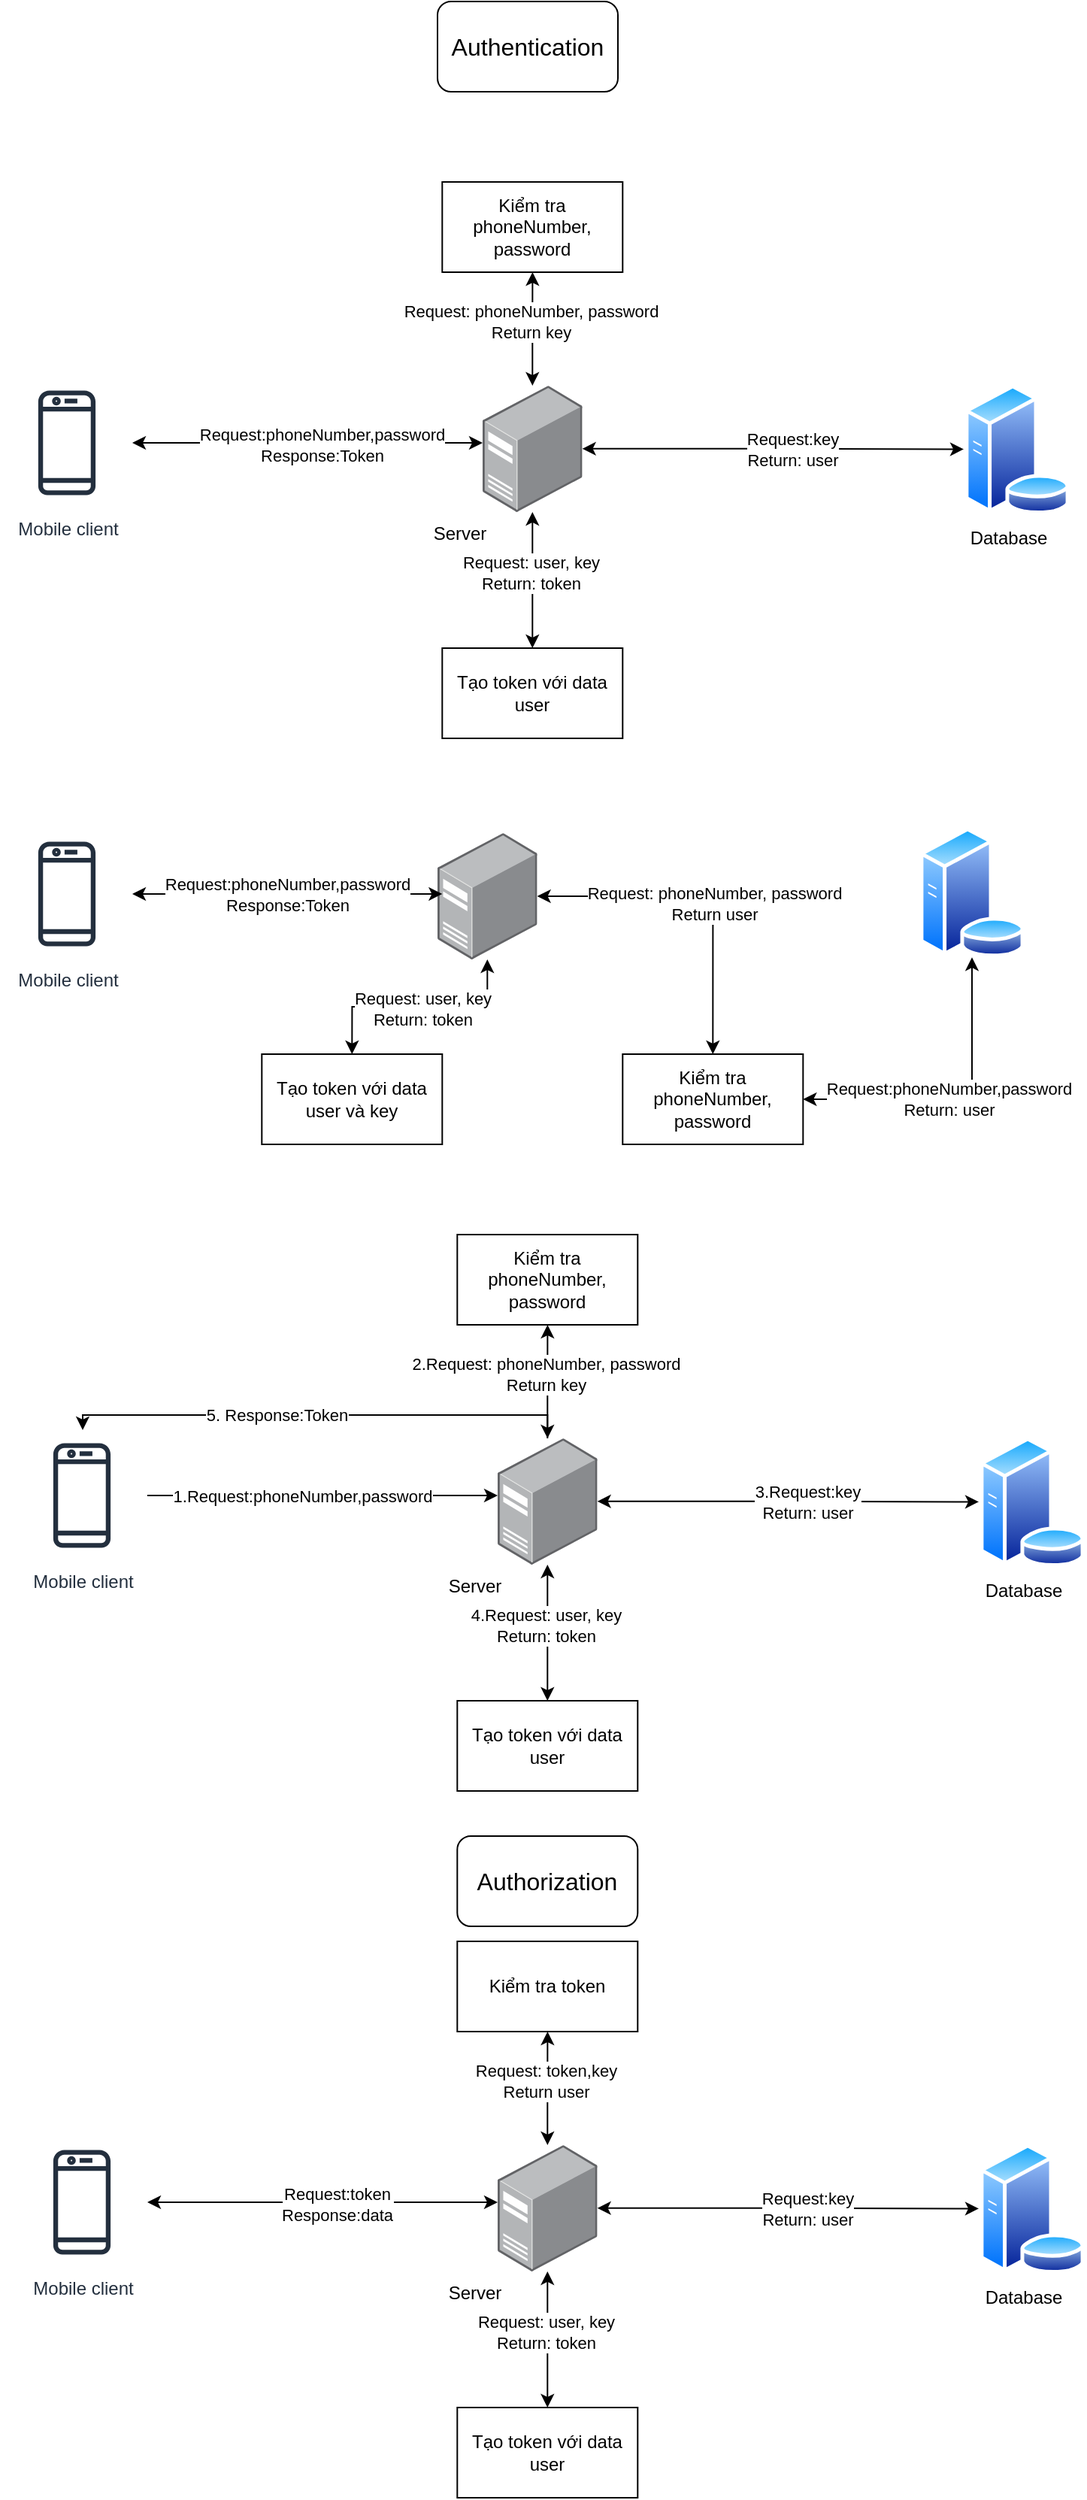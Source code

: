 <mxfile version="22.0.8" type="github">
  <diagram name="Page-1" id="wFv23azrO5TmY8dKMRDV">
    <mxGraphModel dx="880" dy="1278" grid="1" gridSize="10" guides="1" tooltips="1" connect="1" arrows="1" fold="1" page="0" pageScale="1" pageWidth="850" pageHeight="1100" math="0" shadow="0">
      <root>
        <mxCell id="0" />
        <mxCell id="1" parent="0" />
        <mxCell id="Zo6Wz0A7gYt2dgUF0l2a-8" style="edgeStyle=orthogonalEdgeStyle;rounded=0;orthogonalLoop=1;jettySize=auto;html=1;startArrow=classic;startFill=1;" edge="1" parent="1" source="Zo6Wz0A7gYt2dgUF0l2a-1" target="Zo6Wz0A7gYt2dgUF0l2a-3">
          <mxGeometry relative="1" as="geometry">
            <Array as="points">
              <mxPoint x="360" y="-406" />
              <mxPoint x="360" y="-406" />
            </Array>
          </mxGeometry>
        </mxCell>
        <mxCell id="Zo6Wz0A7gYt2dgUF0l2a-9" value="Request:phoneNumber,password&lt;br&gt;Response:Token" style="edgeLabel;html=1;align=center;verticalAlign=middle;resizable=0;points=[];" vertex="1" connectable="0" parent="Zo6Wz0A7gYt2dgUF0l2a-8">
          <mxGeometry x="0.08" relative="1" as="geometry">
            <mxPoint y="1" as="offset" />
          </mxGeometry>
        </mxCell>
        <mxCell id="Zo6Wz0A7gYt2dgUF0l2a-1" value="Mobile client" style="sketch=0;outlineConnect=0;fontColor=#232F3E;gradientColor=none;strokeColor=#232F3E;fillColor=#ffffff;dashed=0;verticalLabelPosition=bottom;verticalAlign=top;align=center;html=1;fontSize=12;fontStyle=0;aspect=fixed;shape=mxgraph.aws4.resourceIcon;resIcon=mxgraph.aws4.mobile_client;" vertex="1" parent="1">
          <mxGeometry x="110" y="-450" width="87" height="87" as="geometry" />
        </mxCell>
        <mxCell id="Zo6Wz0A7gYt2dgUF0l2a-2" value="" style="image;aspect=fixed;perimeter=ellipsePerimeter;html=1;align=center;shadow=0;dashed=0;spacingTop=3;image=img/lib/active_directory/database_server.svg;" vertex="1" parent="1">
          <mxGeometry x="750" y="-445.56" width="71" height="86.58" as="geometry" />
        </mxCell>
        <mxCell id="Zo6Wz0A7gYt2dgUF0l2a-12" style="edgeStyle=orthogonalEdgeStyle;rounded=0;orthogonalLoop=1;jettySize=auto;html=1;entryX=0;entryY=0.5;entryDx=0;entryDy=0;startArrow=classic;startFill=1;" edge="1" parent="1" source="Zo6Wz0A7gYt2dgUF0l2a-3" target="Zo6Wz0A7gYt2dgUF0l2a-2">
          <mxGeometry relative="1" as="geometry" />
        </mxCell>
        <mxCell id="Zo6Wz0A7gYt2dgUF0l2a-13" value="Request:key&lt;br&gt;Return: user" style="edgeLabel;html=1;align=center;verticalAlign=middle;resizable=0;points=[];" vertex="1" connectable="0" parent="Zo6Wz0A7gYt2dgUF0l2a-12">
          <mxGeometry x="0.103" relative="1" as="geometry">
            <mxPoint as="offset" />
          </mxGeometry>
        </mxCell>
        <mxCell id="Zo6Wz0A7gYt2dgUF0l2a-16" style="edgeStyle=orthogonalEdgeStyle;rounded=0;orthogonalLoop=1;jettySize=auto;html=1;startArrow=classic;startFill=1;" edge="1" parent="1" source="Zo6Wz0A7gYt2dgUF0l2a-3" target="Zo6Wz0A7gYt2dgUF0l2a-15">
          <mxGeometry relative="1" as="geometry" />
        </mxCell>
        <mxCell id="Zo6Wz0A7gYt2dgUF0l2a-17" value="Request: phoneNumber, password&lt;br&gt;Return key" style="edgeLabel;html=1;align=center;verticalAlign=middle;resizable=0;points=[];" vertex="1" connectable="0" parent="Zo6Wz0A7gYt2dgUF0l2a-16">
          <mxGeometry x="0.128" y="1" relative="1" as="geometry">
            <mxPoint as="offset" />
          </mxGeometry>
        </mxCell>
        <mxCell id="Zo6Wz0A7gYt2dgUF0l2a-19" style="edgeStyle=orthogonalEdgeStyle;rounded=0;orthogonalLoop=1;jettySize=auto;html=1;entryX=0.5;entryY=0;entryDx=0;entryDy=0;startArrow=classic;startFill=1;" edge="1" parent="1" source="Zo6Wz0A7gYt2dgUF0l2a-3" target="Zo6Wz0A7gYt2dgUF0l2a-18">
          <mxGeometry relative="1" as="geometry" />
        </mxCell>
        <mxCell id="Zo6Wz0A7gYt2dgUF0l2a-20" value="Request: user, key&lt;br&gt;Return: token" style="edgeLabel;html=1;align=center;verticalAlign=middle;resizable=0;points=[];" vertex="1" connectable="0" parent="Zo6Wz0A7gYt2dgUF0l2a-19">
          <mxGeometry x="-0.105" y="-1" relative="1" as="geometry">
            <mxPoint as="offset" />
          </mxGeometry>
        </mxCell>
        <mxCell id="Zo6Wz0A7gYt2dgUF0l2a-3" value="" style="image;points=[];aspect=fixed;html=1;align=center;shadow=0;dashed=0;image=img/lib/allied_telesis/computer_and_terminals/Server_Desktop.svg;" vertex="1" parent="1">
          <mxGeometry x="430" y="-444.56" width="66.3" height="84.04" as="geometry" />
        </mxCell>
        <mxCell id="Zo6Wz0A7gYt2dgUF0l2a-4" value="Server&lt;br&gt;" style="text;html=1;strokeColor=none;fillColor=none;align=center;verticalAlign=middle;whiteSpace=wrap;rounded=0;" vertex="1" parent="1">
          <mxGeometry x="385" y="-360.52" width="60" height="30" as="geometry" />
        </mxCell>
        <mxCell id="Zo6Wz0A7gYt2dgUF0l2a-5" value="Database&lt;br&gt;" style="text;html=1;strokeColor=none;fillColor=none;align=center;verticalAlign=middle;whiteSpace=wrap;rounded=0;" vertex="1" parent="1">
          <mxGeometry x="750" y="-357.98" width="60" height="30" as="geometry" />
        </mxCell>
        <mxCell id="Zo6Wz0A7gYt2dgUF0l2a-15" value="Kiểm tra phoneNumber, password" style="rounded=0;whiteSpace=wrap;html=1;" vertex="1" parent="1">
          <mxGeometry x="403.15" y="-580" width="120" height="60" as="geometry" />
        </mxCell>
        <mxCell id="Zo6Wz0A7gYt2dgUF0l2a-18" value="Tạo token với data user" style="rounded=0;whiteSpace=wrap;html=1;" vertex="1" parent="1">
          <mxGeometry x="403.15" y="-270" width="120" height="60" as="geometry" />
        </mxCell>
        <mxCell id="Zo6Wz0A7gYt2dgUF0l2a-21" value="Mobile client" style="sketch=0;outlineConnect=0;fontColor=#232F3E;gradientColor=none;strokeColor=#232F3E;fillColor=#ffffff;dashed=0;verticalLabelPosition=bottom;verticalAlign=top;align=center;html=1;fontSize=12;fontStyle=0;aspect=fixed;shape=mxgraph.aws4.resourceIcon;resIcon=mxgraph.aws4.mobile_client;" vertex="1" parent="1">
          <mxGeometry x="110" y="-150" width="87" height="87" as="geometry" />
        </mxCell>
        <mxCell id="Zo6Wz0A7gYt2dgUF0l2a-22" value="&lt;font style=&quot;font-size: 16px;&quot;&gt;Authentication&lt;/font&gt;" style="rounded=1;whiteSpace=wrap;html=1;" vertex="1" parent="1">
          <mxGeometry x="400" y="-700" width="120" height="60" as="geometry" />
        </mxCell>
        <mxCell id="Zo6Wz0A7gYt2dgUF0l2a-36" style="edgeStyle=orthogonalEdgeStyle;rounded=0;orthogonalLoop=1;jettySize=auto;html=1;entryX=0.5;entryY=0;entryDx=0;entryDy=0;startArrow=classic;startFill=1;" edge="1" parent="1" source="Zo6Wz0A7gYt2dgUF0l2a-23" target="Zo6Wz0A7gYt2dgUF0l2a-34">
          <mxGeometry relative="1" as="geometry" />
        </mxCell>
        <mxCell id="Zo6Wz0A7gYt2dgUF0l2a-23" value="" style="image;points=[];aspect=fixed;html=1;align=center;shadow=0;dashed=0;image=img/lib/allied_telesis/computer_and_terminals/Server_Desktop.svg;" vertex="1" parent="1">
          <mxGeometry x="400" y="-147.04" width="66.3" height="84.04" as="geometry" />
        </mxCell>
        <mxCell id="Zo6Wz0A7gYt2dgUF0l2a-24" style="edgeStyle=orthogonalEdgeStyle;rounded=0;orthogonalLoop=1;jettySize=auto;html=1;entryX=0.048;entryY=0.482;entryDx=0;entryDy=0;entryPerimeter=0;startArrow=classic;startFill=1;" edge="1" parent="1" source="Zo6Wz0A7gYt2dgUF0l2a-21" target="Zo6Wz0A7gYt2dgUF0l2a-23">
          <mxGeometry relative="1" as="geometry" />
        </mxCell>
        <mxCell id="Zo6Wz0A7gYt2dgUF0l2a-25" value="" style="image;aspect=fixed;perimeter=ellipsePerimeter;html=1;align=center;shadow=0;dashed=0;spacingTop=3;image=img/lib/active_directory/database_server.svg;" vertex="1" parent="1">
          <mxGeometry x="720" y="-151.0" width="71" height="86.58" as="geometry" />
        </mxCell>
        <mxCell id="Zo6Wz0A7gYt2dgUF0l2a-26" value="Request:phoneNumber,password&lt;br&gt;Response:Token" style="edgeLabel;html=1;align=center;verticalAlign=middle;resizable=0;points=[];" vertex="1" connectable="0" parent="1">
          <mxGeometry x="300" y="-106.5" as="geometry" />
        </mxCell>
        <mxCell id="Zo6Wz0A7gYt2dgUF0l2a-29" style="edgeStyle=orthogonalEdgeStyle;rounded=0;orthogonalLoop=1;jettySize=auto;html=1;startArrow=classic;startFill=1;" edge="1" parent="1" source="Zo6Wz0A7gYt2dgUF0l2a-27" target="Zo6Wz0A7gYt2dgUF0l2a-25">
          <mxGeometry relative="1" as="geometry" />
        </mxCell>
        <mxCell id="Zo6Wz0A7gYt2dgUF0l2a-27" value="Kiểm tra phoneNumber, password" style="rounded=0;whiteSpace=wrap;html=1;" vertex="1" parent="1">
          <mxGeometry x="523.15" width="120" height="60" as="geometry" />
        </mxCell>
        <mxCell id="Zo6Wz0A7gYt2dgUF0l2a-28" style="edgeStyle=orthogonalEdgeStyle;rounded=0;orthogonalLoop=1;jettySize=auto;html=1;entryX=0.5;entryY=0;entryDx=0;entryDy=0;startArrow=classic;startFill=1;" edge="1" parent="1" source="Zo6Wz0A7gYt2dgUF0l2a-23" target="Zo6Wz0A7gYt2dgUF0l2a-27">
          <mxGeometry relative="1" as="geometry">
            <Array as="points">
              <mxPoint x="583" y="-105" />
            </Array>
          </mxGeometry>
        </mxCell>
        <mxCell id="Zo6Wz0A7gYt2dgUF0l2a-32" value="Request: phoneNumber, password&lt;br style=&quot;border-color: var(--border-color);&quot;&gt;Return user" style="edgeLabel;html=1;align=center;verticalAlign=middle;resizable=0;points=[];" vertex="1" connectable="0" parent="Zo6Wz0A7gYt2dgUF0l2a-28">
          <mxGeometry x="-0.53" y="-1" relative="1" as="geometry">
            <mxPoint x="65" y="4" as="offset" />
          </mxGeometry>
        </mxCell>
        <mxCell id="Zo6Wz0A7gYt2dgUF0l2a-33" value="Request:phoneNumber,password&lt;br&gt;Return: user" style="edgeLabel;html=1;align=center;verticalAlign=middle;resizable=0;points=[];" vertex="1" connectable="0" parent="1">
          <mxGeometry x="740.0" y="30.003" as="geometry" />
        </mxCell>
        <mxCell id="Zo6Wz0A7gYt2dgUF0l2a-34" value="Tạo token với data user và key" style="rounded=0;whiteSpace=wrap;html=1;" vertex="1" parent="1">
          <mxGeometry x="283.15" width="120" height="60" as="geometry" />
        </mxCell>
        <mxCell id="Zo6Wz0A7gYt2dgUF0l2a-37" value="Request: user, key&lt;br&gt;Return: token" style="edgeLabel;html=1;align=center;verticalAlign=middle;resizable=0;points=[];" vertex="1" connectable="0" parent="1">
          <mxGeometry x="390.0" y="-30" as="geometry" />
        </mxCell>
        <mxCell id="Zo6Wz0A7gYt2dgUF0l2a-41" style="edgeStyle=orthogonalEdgeStyle;rounded=0;orthogonalLoop=1;jettySize=auto;html=1;startArrow=none;startFill=0;" edge="1" parent="1" source="Zo6Wz0A7gYt2dgUF0l2a-43" target="Zo6Wz0A7gYt2dgUF0l2a-51">
          <mxGeometry relative="1" as="geometry">
            <Array as="points">
              <mxPoint x="370" y="294" />
              <mxPoint x="370" y="294" />
            </Array>
          </mxGeometry>
        </mxCell>
        <mxCell id="Zo6Wz0A7gYt2dgUF0l2a-42" value="1.Request:phoneNumber,password" style="edgeLabel;html=1;align=center;verticalAlign=middle;resizable=0;points=[];" vertex="1" connectable="0" parent="Zo6Wz0A7gYt2dgUF0l2a-41">
          <mxGeometry x="0.08" relative="1" as="geometry">
            <mxPoint x="-23" as="offset" />
          </mxGeometry>
        </mxCell>
        <mxCell id="Zo6Wz0A7gYt2dgUF0l2a-43" value="Mobile client" style="sketch=0;outlineConnect=0;fontColor=#232F3E;gradientColor=none;strokeColor=#232F3E;fillColor=#ffffff;dashed=0;verticalLabelPosition=bottom;verticalAlign=top;align=center;html=1;fontSize=12;fontStyle=0;aspect=fixed;shape=mxgraph.aws4.resourceIcon;resIcon=mxgraph.aws4.mobile_client;" vertex="1" parent="1">
          <mxGeometry x="120" y="250" width="87" height="87" as="geometry" />
        </mxCell>
        <mxCell id="Zo6Wz0A7gYt2dgUF0l2a-44" value="" style="image;aspect=fixed;perimeter=ellipsePerimeter;html=1;align=center;shadow=0;dashed=0;spacingTop=3;image=img/lib/active_directory/database_server.svg;" vertex="1" parent="1">
          <mxGeometry x="760" y="254.44" width="71" height="86.58" as="geometry" />
        </mxCell>
        <mxCell id="Zo6Wz0A7gYt2dgUF0l2a-45" style="edgeStyle=orthogonalEdgeStyle;rounded=0;orthogonalLoop=1;jettySize=auto;html=1;entryX=0;entryY=0.5;entryDx=0;entryDy=0;startArrow=classic;startFill=1;" edge="1" parent="1" source="Zo6Wz0A7gYt2dgUF0l2a-51" target="Zo6Wz0A7gYt2dgUF0l2a-44">
          <mxGeometry relative="1" as="geometry" />
        </mxCell>
        <mxCell id="Zo6Wz0A7gYt2dgUF0l2a-46" value="3.Request:key&lt;br&gt;Return: user" style="edgeLabel;html=1;align=center;verticalAlign=middle;resizable=0;points=[];" vertex="1" connectable="0" parent="Zo6Wz0A7gYt2dgUF0l2a-45">
          <mxGeometry x="0.103" relative="1" as="geometry">
            <mxPoint as="offset" />
          </mxGeometry>
        </mxCell>
        <mxCell id="Zo6Wz0A7gYt2dgUF0l2a-47" style="edgeStyle=orthogonalEdgeStyle;rounded=0;orthogonalLoop=1;jettySize=auto;html=1;startArrow=classic;startFill=1;" edge="1" parent="1" source="Zo6Wz0A7gYt2dgUF0l2a-51" target="Zo6Wz0A7gYt2dgUF0l2a-54">
          <mxGeometry relative="1" as="geometry" />
        </mxCell>
        <mxCell id="Zo6Wz0A7gYt2dgUF0l2a-48" value="2.Request: phoneNumber, password&lt;br&gt;Return key" style="edgeLabel;html=1;align=center;verticalAlign=middle;resizable=0;points=[];" vertex="1" connectable="0" parent="Zo6Wz0A7gYt2dgUF0l2a-47">
          <mxGeometry x="0.128" y="1" relative="1" as="geometry">
            <mxPoint as="offset" />
          </mxGeometry>
        </mxCell>
        <mxCell id="Zo6Wz0A7gYt2dgUF0l2a-49" style="edgeStyle=orthogonalEdgeStyle;rounded=0;orthogonalLoop=1;jettySize=auto;html=1;entryX=0.5;entryY=0;entryDx=0;entryDy=0;startArrow=classic;startFill=1;" edge="1" parent="1" source="Zo6Wz0A7gYt2dgUF0l2a-51" target="Zo6Wz0A7gYt2dgUF0l2a-55">
          <mxGeometry relative="1" as="geometry" />
        </mxCell>
        <mxCell id="Zo6Wz0A7gYt2dgUF0l2a-50" value="4.Request: user, key&lt;br&gt;Return: token" style="edgeLabel;html=1;align=center;verticalAlign=middle;resizable=0;points=[];" vertex="1" connectable="0" parent="Zo6Wz0A7gYt2dgUF0l2a-49">
          <mxGeometry x="-0.105" y="-1" relative="1" as="geometry">
            <mxPoint as="offset" />
          </mxGeometry>
        </mxCell>
        <mxCell id="Zo6Wz0A7gYt2dgUF0l2a-56" style="edgeStyle=orthogonalEdgeStyle;rounded=0;orthogonalLoop=1;jettySize=auto;html=1;" edge="1" parent="1" source="Zo6Wz0A7gYt2dgUF0l2a-51" target="Zo6Wz0A7gYt2dgUF0l2a-43">
          <mxGeometry relative="1" as="geometry">
            <Array as="points">
              <mxPoint x="473" y="240" />
              <mxPoint x="164" y="240" />
            </Array>
          </mxGeometry>
        </mxCell>
        <mxCell id="Zo6Wz0A7gYt2dgUF0l2a-51" value="" style="image;points=[];aspect=fixed;html=1;align=center;shadow=0;dashed=0;image=img/lib/allied_telesis/computer_and_terminals/Server_Desktop.svg;" vertex="1" parent="1">
          <mxGeometry x="440" y="255.44" width="66.3" height="84.04" as="geometry" />
        </mxCell>
        <mxCell id="Zo6Wz0A7gYt2dgUF0l2a-52" value="Server&lt;br&gt;" style="text;html=1;strokeColor=none;fillColor=none;align=center;verticalAlign=middle;whiteSpace=wrap;rounded=0;" vertex="1" parent="1">
          <mxGeometry x="395" y="339.48" width="60" height="30" as="geometry" />
        </mxCell>
        <mxCell id="Zo6Wz0A7gYt2dgUF0l2a-53" value="Database&lt;br&gt;" style="text;html=1;strokeColor=none;fillColor=none;align=center;verticalAlign=middle;whiteSpace=wrap;rounded=0;" vertex="1" parent="1">
          <mxGeometry x="760" y="342.02" width="60" height="30" as="geometry" />
        </mxCell>
        <mxCell id="Zo6Wz0A7gYt2dgUF0l2a-54" value="Kiểm tra phoneNumber, password" style="rounded=0;whiteSpace=wrap;html=1;" vertex="1" parent="1">
          <mxGeometry x="413.15" y="120" width="120" height="60" as="geometry" />
        </mxCell>
        <mxCell id="Zo6Wz0A7gYt2dgUF0l2a-55" value="Tạo token với data user" style="rounded=0;whiteSpace=wrap;html=1;" vertex="1" parent="1">
          <mxGeometry x="413.15" y="430" width="120" height="60" as="geometry" />
        </mxCell>
        <mxCell id="Zo6Wz0A7gYt2dgUF0l2a-57" value="5. Response:Token" style="edgeLabel;html=1;align=center;verticalAlign=middle;resizable=0;points=[];" vertex="1" connectable="0" parent="1">
          <mxGeometry x="343.15" y="293.5" as="geometry">
            <mxPoint x="-50" y="-54" as="offset" />
          </mxGeometry>
        </mxCell>
        <mxCell id="Zo6Wz0A7gYt2dgUF0l2a-60" value="&lt;font style=&quot;font-size: 16px;&quot;&gt;Authorization&lt;/font&gt;" style="rounded=1;whiteSpace=wrap;html=1;" vertex="1" parent="1">
          <mxGeometry x="413.15" y="520" width="120" height="60" as="geometry" />
        </mxCell>
        <mxCell id="Zo6Wz0A7gYt2dgUF0l2a-78" style="edgeStyle=orthogonalEdgeStyle;rounded=0;orthogonalLoop=1;jettySize=auto;html=1;startArrow=classic;startFill=1;" edge="1" parent="1" source="Zo6Wz0A7gYt2dgUF0l2a-80" target="Zo6Wz0A7gYt2dgUF0l2a-88">
          <mxGeometry relative="1" as="geometry">
            <Array as="points">
              <mxPoint x="370" y="764" />
              <mxPoint x="370" y="764" />
            </Array>
          </mxGeometry>
        </mxCell>
        <mxCell id="Zo6Wz0A7gYt2dgUF0l2a-79" value="Request:token&lt;br&gt;Response:data" style="edgeLabel;html=1;align=center;verticalAlign=middle;resizable=0;points=[];" vertex="1" connectable="0" parent="Zo6Wz0A7gYt2dgUF0l2a-78">
          <mxGeometry x="0.08" relative="1" as="geometry">
            <mxPoint y="1" as="offset" />
          </mxGeometry>
        </mxCell>
        <mxCell id="Zo6Wz0A7gYt2dgUF0l2a-80" value="Mobile client" style="sketch=0;outlineConnect=0;fontColor=#232F3E;gradientColor=none;strokeColor=#232F3E;fillColor=#ffffff;dashed=0;verticalLabelPosition=bottom;verticalAlign=top;align=center;html=1;fontSize=12;fontStyle=0;aspect=fixed;shape=mxgraph.aws4.resourceIcon;resIcon=mxgraph.aws4.mobile_client;" vertex="1" parent="1">
          <mxGeometry x="120" y="720" width="87" height="87" as="geometry" />
        </mxCell>
        <mxCell id="Zo6Wz0A7gYt2dgUF0l2a-81" value="" style="image;aspect=fixed;perimeter=ellipsePerimeter;html=1;align=center;shadow=0;dashed=0;spacingTop=3;image=img/lib/active_directory/database_server.svg;" vertex="1" parent="1">
          <mxGeometry x="760" y="724.44" width="71" height="86.58" as="geometry" />
        </mxCell>
        <mxCell id="Zo6Wz0A7gYt2dgUF0l2a-82" style="edgeStyle=orthogonalEdgeStyle;rounded=0;orthogonalLoop=1;jettySize=auto;html=1;entryX=0;entryY=0.5;entryDx=0;entryDy=0;startArrow=classic;startFill=1;" edge="1" parent="1" source="Zo6Wz0A7gYt2dgUF0l2a-88" target="Zo6Wz0A7gYt2dgUF0l2a-81">
          <mxGeometry relative="1" as="geometry" />
        </mxCell>
        <mxCell id="Zo6Wz0A7gYt2dgUF0l2a-83" value="Request:key&lt;br&gt;Return: user" style="edgeLabel;html=1;align=center;verticalAlign=middle;resizable=0;points=[];" vertex="1" connectable="0" parent="Zo6Wz0A7gYt2dgUF0l2a-82">
          <mxGeometry x="0.103" relative="1" as="geometry">
            <mxPoint as="offset" />
          </mxGeometry>
        </mxCell>
        <mxCell id="Zo6Wz0A7gYt2dgUF0l2a-84" style="edgeStyle=orthogonalEdgeStyle;rounded=0;orthogonalLoop=1;jettySize=auto;html=1;startArrow=classic;startFill=1;" edge="1" parent="1" source="Zo6Wz0A7gYt2dgUF0l2a-88" target="Zo6Wz0A7gYt2dgUF0l2a-91">
          <mxGeometry relative="1" as="geometry" />
        </mxCell>
        <mxCell id="Zo6Wz0A7gYt2dgUF0l2a-85" value="Request: token,key&lt;br&gt;Return user" style="edgeLabel;html=1;align=center;verticalAlign=middle;resizable=0;points=[];" vertex="1" connectable="0" parent="Zo6Wz0A7gYt2dgUF0l2a-84">
          <mxGeometry x="0.128" y="1" relative="1" as="geometry">
            <mxPoint as="offset" />
          </mxGeometry>
        </mxCell>
        <mxCell id="Zo6Wz0A7gYt2dgUF0l2a-86" style="edgeStyle=orthogonalEdgeStyle;rounded=0;orthogonalLoop=1;jettySize=auto;html=1;entryX=0.5;entryY=0;entryDx=0;entryDy=0;startArrow=classic;startFill=1;" edge="1" parent="1" source="Zo6Wz0A7gYt2dgUF0l2a-88" target="Zo6Wz0A7gYt2dgUF0l2a-92">
          <mxGeometry relative="1" as="geometry" />
        </mxCell>
        <mxCell id="Zo6Wz0A7gYt2dgUF0l2a-87" value="Request: user, key&lt;br&gt;Return: token" style="edgeLabel;html=1;align=center;verticalAlign=middle;resizable=0;points=[];" vertex="1" connectable="0" parent="Zo6Wz0A7gYt2dgUF0l2a-86">
          <mxGeometry x="-0.105" y="-1" relative="1" as="geometry">
            <mxPoint as="offset" />
          </mxGeometry>
        </mxCell>
        <mxCell id="Zo6Wz0A7gYt2dgUF0l2a-88" value="" style="image;points=[];aspect=fixed;html=1;align=center;shadow=0;dashed=0;image=img/lib/allied_telesis/computer_and_terminals/Server_Desktop.svg;" vertex="1" parent="1">
          <mxGeometry x="440" y="725.44" width="66.3" height="84.04" as="geometry" />
        </mxCell>
        <mxCell id="Zo6Wz0A7gYt2dgUF0l2a-89" value="Server&lt;br&gt;" style="text;html=1;strokeColor=none;fillColor=none;align=center;verticalAlign=middle;whiteSpace=wrap;rounded=0;" vertex="1" parent="1">
          <mxGeometry x="395" y="809.48" width="60" height="30" as="geometry" />
        </mxCell>
        <mxCell id="Zo6Wz0A7gYt2dgUF0l2a-90" value="Database&lt;br&gt;" style="text;html=1;strokeColor=none;fillColor=none;align=center;verticalAlign=middle;whiteSpace=wrap;rounded=0;" vertex="1" parent="1">
          <mxGeometry x="760" y="812.02" width="60" height="30" as="geometry" />
        </mxCell>
        <mxCell id="Zo6Wz0A7gYt2dgUF0l2a-91" value="Kiểm tra token" style="rounded=0;whiteSpace=wrap;html=1;" vertex="1" parent="1">
          <mxGeometry x="413.15" y="590" width="120" height="60" as="geometry" />
        </mxCell>
        <mxCell id="Zo6Wz0A7gYt2dgUF0l2a-92" value="Tạo token với data user" style="rounded=0;whiteSpace=wrap;html=1;" vertex="1" parent="1">
          <mxGeometry x="413.15" y="900" width="120" height="60" as="geometry" />
        </mxCell>
      </root>
    </mxGraphModel>
  </diagram>
</mxfile>
